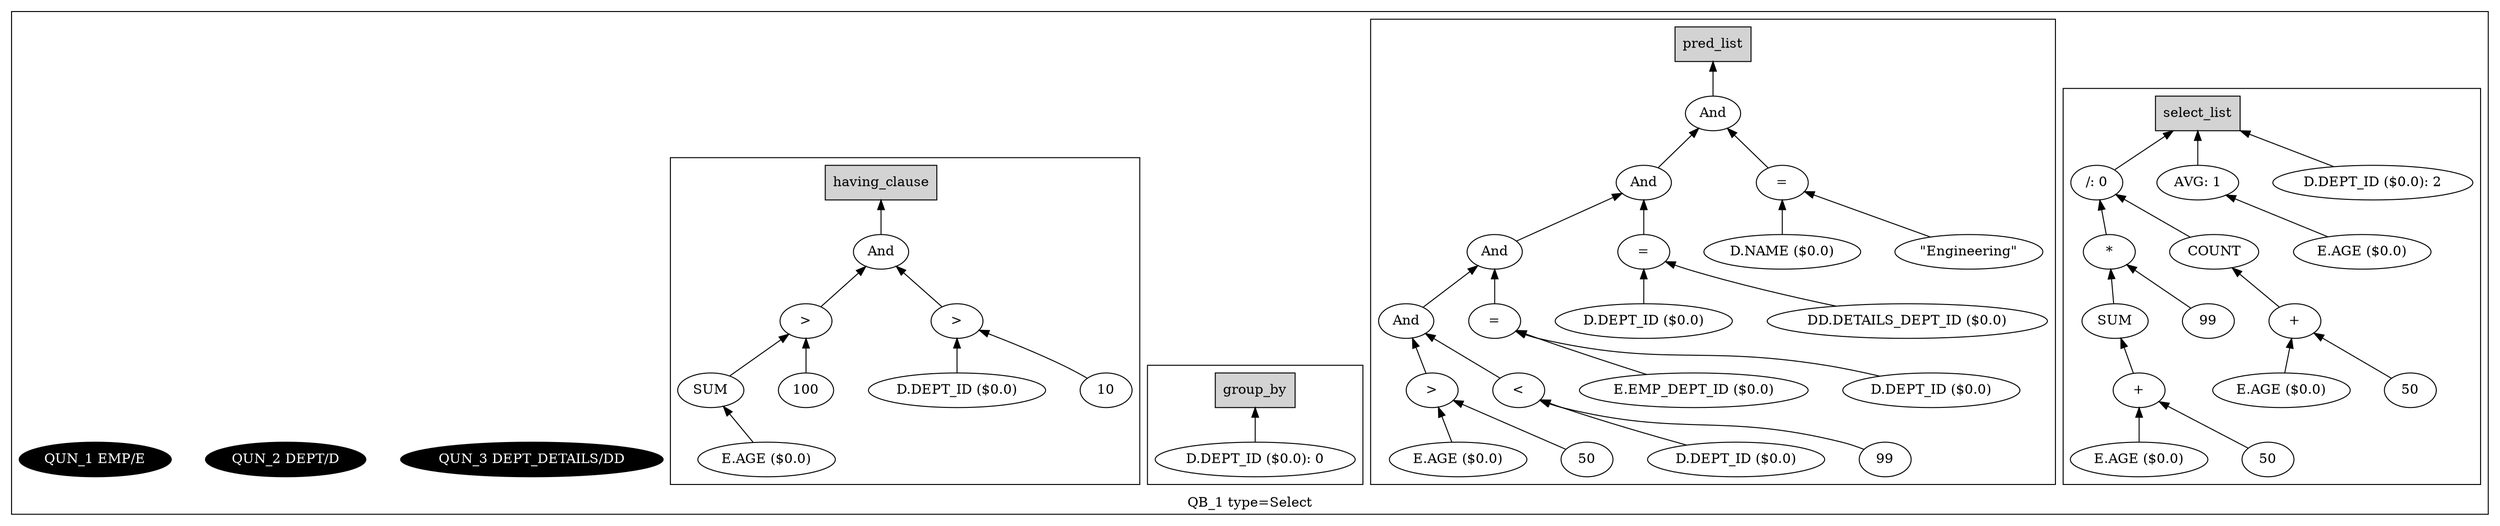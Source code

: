 digraph example1 {
    rankdir=BT;
    nodesep=0.5;
    ordering="in";
  subgraph cluster_QB_1 {
    "QB_1_selectlist"[label="select_list",shape=box,style=filled];
  subgraph cluster_select_listQB_1 {
    exprnodeExprKey11v1[label="/: 0"];
    exprnodeExprKey6v1 -> exprnodeExprKey11v1;
    exprnodeExprKey6v1[label="*"];
    exprnodeExprKey4v1 -> exprnodeExprKey6v1;
    exprnodeExprKey4v1[label="SUM"];
    exprnodeExprKey3v1 -> exprnodeExprKey4v1;
    exprnodeExprKey3v1[label="+"];
    exprnodeExprKey1v1 -> exprnodeExprKey3v1;
    exprnodeExprKey1v1[label="E.AGE ($0.0)"];
    exprnodeExprKey2v1 -> exprnodeExprKey3v1;
    exprnodeExprKey2v1[label="50"];
    exprnodeExprKey5v1 -> exprnodeExprKey6v1;
    exprnodeExprKey5v1[label="99"];
    exprnodeExprKey10v1 -> exprnodeExprKey11v1;
    exprnodeExprKey10v1[label="COUNT"];
    exprnodeExprKey9v1 -> exprnodeExprKey10v1;
    exprnodeExprKey9v1[label="+"];
    exprnodeExprKey7v1 -> exprnodeExprKey9v1;
    exprnodeExprKey7v1[label="E.AGE ($0.0)"];
    exprnodeExprKey8v1 -> exprnodeExprKey9v1;
    exprnodeExprKey8v1[label="50"];
    exprnodeExprKey11v1 -> "QB_1_selectlist";
    exprnodeExprKey13v1[label="AVG: 1"];
    exprnodeExprKey12v1 -> exprnodeExprKey13v1;
    exprnodeExprKey12v1[label="E.AGE ($0.0)"];
    exprnodeExprKey13v1 -> "QB_1_selectlist";
    exprnodeExprKey14v1[label="D.DEPT_ID ($0.0): 2"];
    exprnodeExprKey14v1 -> "QB_1_selectlist";
}
    "QUN_3"[label="QUN_3 DEPT_DETAILS/DD", fillcolor=black, fontcolor=white, style=filled]
    "QUN_2"[label="QUN_2 DEPT/D", fillcolor=black, fontcolor=white, style=filled]
    "QUN_1"[label="QUN_1 EMP/E", fillcolor=black, fontcolor=white, style=filled]
  subgraph cluster_pred_listQB_1 {
    exprnodeExprKey33v1[label="And"];
    exprnodeExprKey29v1 -> exprnodeExprKey33v1;
    exprnodeExprKey29v1[label="And"];
    exprnodeExprKey25v1 -> exprnodeExprKey29v1;
    exprnodeExprKey25v1[label="And"];
    exprnodeExprKey21v1 -> exprnodeExprKey25v1;
    exprnodeExprKey21v1[label="And"];
    exprnodeExprKey17v1 -> exprnodeExprKey21v1;
    exprnodeExprKey17v1[label=">"];
    exprnodeExprKey15v1 -> exprnodeExprKey17v1;
    exprnodeExprKey15v1[label="E.AGE ($0.0)"];
    exprnodeExprKey16v1 -> exprnodeExprKey17v1;
    exprnodeExprKey16v1[label="50"];
    exprnodeExprKey20v1 -> exprnodeExprKey21v1;
    exprnodeExprKey20v1[label="<"];
    exprnodeExprKey18v1 -> exprnodeExprKey20v1;
    exprnodeExprKey18v1[label="D.DEPT_ID ($0.0)"];
    exprnodeExprKey19v1 -> exprnodeExprKey20v1;
    exprnodeExprKey19v1[label="99"];
    exprnodeExprKey24v1 -> exprnodeExprKey25v1;
    exprnodeExprKey24v1[label="="];
    exprnodeExprKey22v1 -> exprnodeExprKey24v1;
    exprnodeExprKey22v1[label="E.EMP_DEPT_ID ($0.0)"];
    exprnodeExprKey23v1 -> exprnodeExprKey24v1;
    exprnodeExprKey23v1[label="D.DEPT_ID ($0.0)"];
    exprnodeExprKey28v1 -> exprnodeExprKey29v1;
    exprnodeExprKey28v1[label="="];
    exprnodeExprKey26v1 -> exprnodeExprKey28v1;
    exprnodeExprKey26v1[label="D.DEPT_ID ($0.0)"];
    exprnodeExprKey27v1 -> exprnodeExprKey28v1;
    exprnodeExprKey27v1[label="DD.DETAILS_DEPT_ID ($0.0)"];
    exprnodeExprKey32v1 -> exprnodeExprKey33v1;
    exprnodeExprKey32v1[label="="];
    exprnodeExprKey30v1 -> exprnodeExprKey32v1;
    exprnodeExprKey30v1[label="D.NAME ($0.0)"];
    exprnodeExprKey31v1 -> exprnodeExprKey32v1;
    exprnodeExprKey31v1[label="\"Engineering\""];
    exprnodeExprKey33v1 -> QB_1_pred_list;
    "QB_1_pred_list"[label="pred_list",shape=box,style=filled];
}
  subgraph cluster_group_byQB_1 {
    "QB_1_group_by"[label="group_by",shape=box,style=filled];
    exprnodeExprKey34v1[label="D.DEPT_ID ($0.0): 0"];
    exprnodeExprKey34v1 -> "QB_1_group_by";
}
  subgraph cluster_having_clauseQB_1 {
    exprnodeExprKey42v1[label="And"];
    exprnodeExprKey38v1 -> exprnodeExprKey42v1;
    exprnodeExprKey38v1[label=">"];
    exprnodeExprKey36v1 -> exprnodeExprKey38v1;
    exprnodeExprKey36v1[label="SUM"];
    exprnodeExprKey35v1 -> exprnodeExprKey36v1;
    exprnodeExprKey35v1[label="E.AGE ($0.0)"];
    exprnodeExprKey37v1 -> exprnodeExprKey38v1;
    exprnodeExprKey37v1[label="100"];
    exprnodeExprKey41v1 -> exprnodeExprKey42v1;
    exprnodeExprKey41v1[label=">"];
    exprnodeExprKey39v1 -> exprnodeExprKey41v1;
    exprnodeExprKey39v1[label="D.DEPT_ID ($0.0)"];
    exprnodeExprKey40v1 -> exprnodeExprKey41v1;
    exprnodeExprKey40v1[label="10"];
    exprnodeExprKey42v1 -> QB_1_having_clause;
    "QB_1_having_clause"[label="having_clause",shape=box,style=filled];
}
    label = "QB_1 type=Select";
}
}
